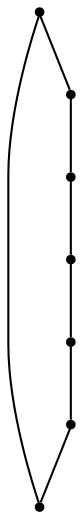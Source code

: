 graph {
  node [shape=point,comment="{\"directed\":false,\"doi\":\"10.1007/978-3-642-18469-7_1\",\"figure\":\"2 (2)\"}"]

  v0 [pos="1388.2415482665979,1670.3612974779023"]
  v1 [pos="1408.704195238609,1603.8008635818524"]
  v2 [pos="1306.1445819235446,1588.5065725933928"]
  v3 [pos="1256.207512393492,1499.0798637477833"]
  v4 [pos="1174.135616585375,1578.129957007742"]
  v5 [pos="1122.601413992118,1516.7826303951438"]
  v6 [pos="1053.9990289556533,1596.3786939795116"]

  v0 -- v1 [id="-1",pos="1388.2415482665979,1670.3612974779023 1408.704195238609,1603.8008635818524 1408.704195238609,1603.8008635818524 1408.704195238609,1603.8008635818524"]
  v6 -- v5 [id="-2",pos="1053.9990289556533,1596.3786939795116 1122.601413992118,1516.7826303951438 1122.601413992118,1516.7826303951438 1122.601413992118,1516.7826303951438"]
  v6 -- v1 [id="-3",pos="1053.9990289556533,1596.3786939795116 1118.7607862061068,1711.534556407985 1118.7607862061068,1711.534556407985 1118.7607862061068,1711.534556407985 1213.6891577574227,1623.0913063368123 1213.6891577574227,1623.0913063368123 1213.6891577574227,1623.0913063368123 1262.1415934774882,1704.616770291926 1262.1415934774882,1704.616770291926 1262.1415934774882,1704.616770291926 1353.1125110952212,1561.8274077542194 1353.1125110952212,1561.8274077542194 1353.1125110952212,1561.8274077542194 1408.704195238609,1603.8008635818524 1408.704195238609,1603.8008635818524 1408.704195238609,1603.8008635818524"]
  v2 -- v0 [id="-4",pos="1306.1445819235446,1588.5065725933928 1388.2415482665979,1670.3612974779023 1388.2415482665979,1670.3612974779023 1388.2415482665979,1670.3612974779023"]
  v3 -- v2 [id="-5",pos="1256.207512393492,1499.0798637477833 1306.1445819235446,1588.5065725933928 1306.1445819235446,1588.5065725933928 1306.1445819235446,1588.5065725933928"]
  v5 -- v4 [id="-6",pos="1122.601413992118,1516.7826303951438 1174.135616585375,1578.129957007742 1174.135616585375,1578.129957007742 1174.135616585375,1578.129957007742"]
  v4 -- v3 [id="-7",pos="1174.135616585375,1578.129957007742 1256.207512393492,1499.0798637477833 1256.207512393492,1499.0798637477833 1256.207512393492,1499.0798637477833"]
}